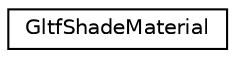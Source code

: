 digraph "Graphical Class Hierarchy"
{
 // LATEX_PDF_SIZE
  edge [fontname="Helvetica",fontsize="10",labelfontname="Helvetica",labelfontsize="10"];
  node [fontname="Helvetica",fontsize="10",shape=record];
  rankdir="LR";
  Node0 [label="GltfShadeMaterial",height=0.2,width=0.4,color="black", fillcolor="white", style="filled",URL="$struct_gltf_shade_material.html",tooltip=" "];
}
